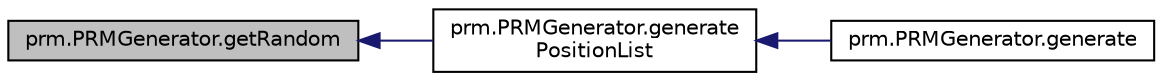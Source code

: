 digraph "prm.PRMGenerator.getRandom"
{
  edge [fontname="Helvetica",fontsize="10",labelfontname="Helvetica",labelfontsize="10"];
  node [fontname="Helvetica",fontsize="10",shape=record];
  rankdir="LR";
  Node1 [label="prm.PRMGenerator.getRandom",height=0.2,width=0.4,color="black", fillcolor="grey75", style="filled" fontcolor="black"];
  Node1 -> Node2 [dir="back",color="midnightblue",fontsize="10",style="solid",fontname="Helvetica"];
  Node2 [label="prm.PRMGenerator.generate\lPositionList",height=0.2,width=0.4,color="black", fillcolor="white", style="filled",URL="$classprm_1_1PRMGenerator.html#ad5ffd82c9245496759767b2791d3a2fa",tooltip="Generates the random positions for the sample points. "];
  Node2 -> Node3 [dir="back",color="midnightblue",fontsize="10",style="solid",fontname="Helvetica"];
  Node3 [label="prm.PRMGenerator.generate",height=0.2,width=0.4,color="black", fillcolor="white", style="filled",URL="$classprm_1_1PRMGenerator.html#aabedd114ea5948bb92f477be30b41619",tooltip="Generates a series of random points that will become the roadmap and connects them and weights them i..."];
}
